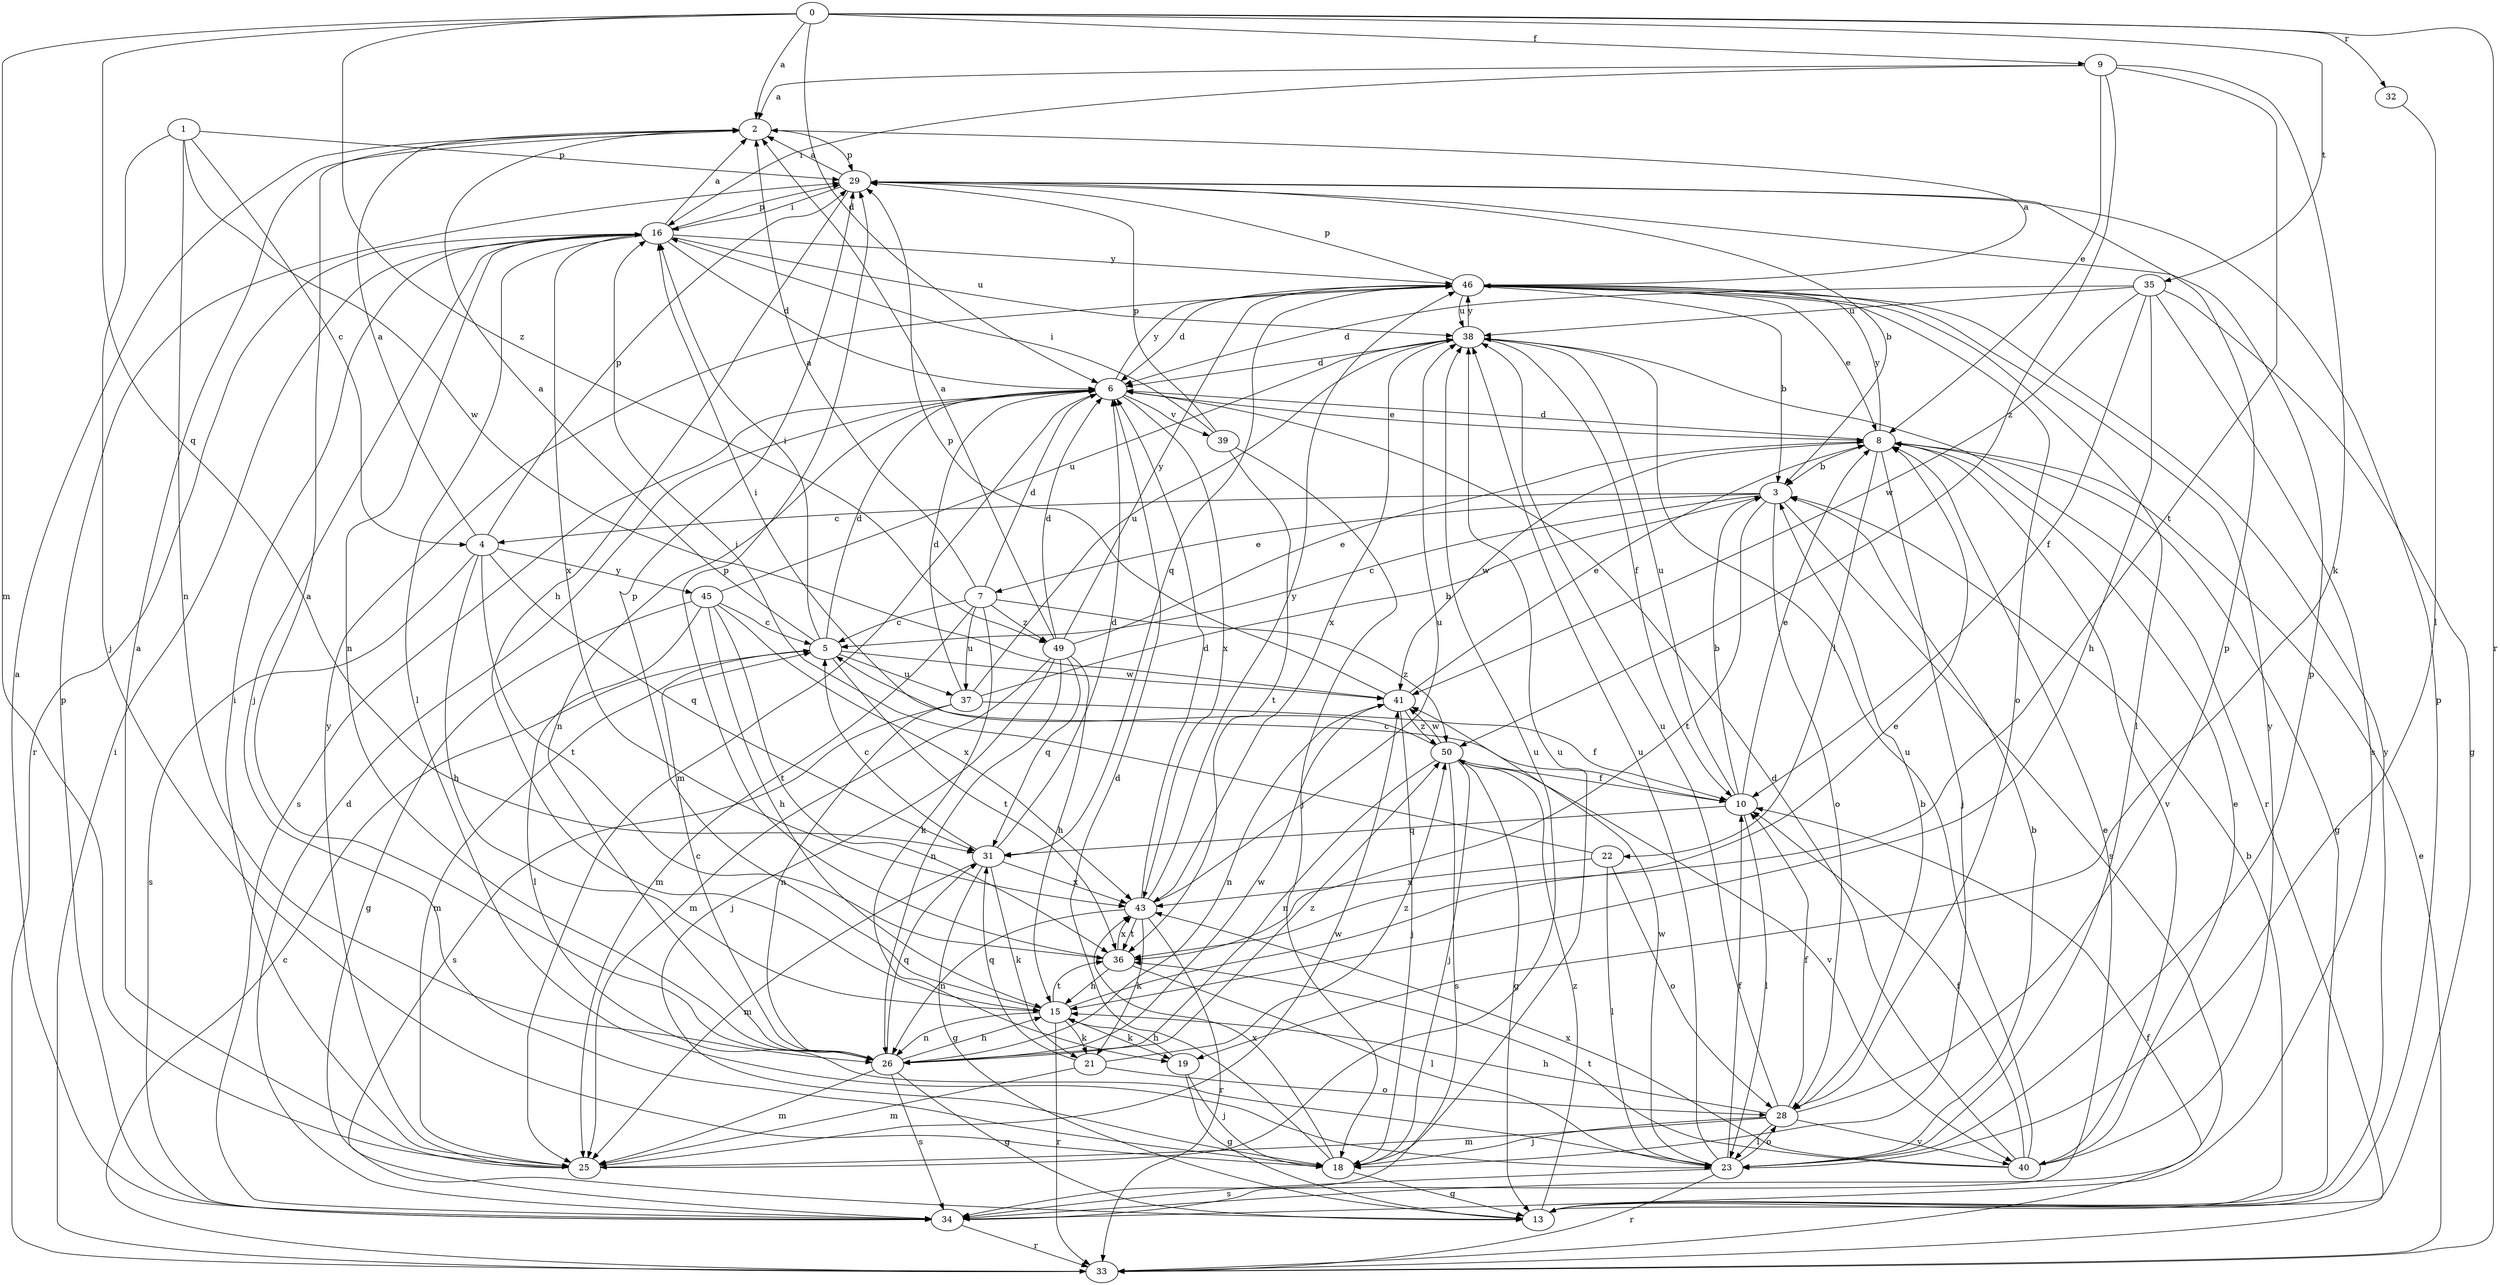 strict digraph  {
0;
1;
2;
3;
4;
5;
6;
7;
8;
9;
10;
13;
15;
16;
18;
19;
21;
22;
23;
25;
26;
28;
29;
31;
32;
33;
34;
35;
36;
37;
38;
39;
40;
41;
43;
45;
46;
49;
50;
0 -> 2  [label=a];
0 -> 6  [label=d];
0 -> 9  [label=f];
0 -> 25  [label=m];
0 -> 31  [label=q];
0 -> 32  [label=r];
0 -> 33  [label=r];
0 -> 35  [label=t];
0 -> 49  [label=z];
1 -> 4  [label=c];
1 -> 18  [label=j];
1 -> 26  [label=n];
1 -> 29  [label=p];
1 -> 41  [label=w];
2 -> 29  [label=p];
3 -> 4  [label=c];
3 -> 5  [label=c];
3 -> 7  [label=e];
3 -> 28  [label=o];
3 -> 34  [label=s];
3 -> 36  [label=t];
4 -> 2  [label=a];
4 -> 15  [label=h];
4 -> 29  [label=p];
4 -> 31  [label=q];
4 -> 34  [label=s];
4 -> 36  [label=t];
4 -> 45  [label=y];
5 -> 2  [label=a];
5 -> 6  [label=d];
5 -> 16  [label=i];
5 -> 25  [label=m];
5 -> 36  [label=t];
5 -> 37  [label=u];
5 -> 41  [label=w];
6 -> 8  [label=e];
6 -> 25  [label=m];
6 -> 26  [label=n];
6 -> 34  [label=s];
6 -> 39  [label=v];
6 -> 43  [label=x];
6 -> 46  [label=y];
7 -> 2  [label=a];
7 -> 5  [label=c];
7 -> 6  [label=d];
7 -> 19  [label=k];
7 -> 25  [label=m];
7 -> 37  [label=u];
7 -> 49  [label=z];
7 -> 50  [label=z];
8 -> 3  [label=b];
8 -> 6  [label=d];
8 -> 13  [label=g];
8 -> 18  [label=j];
8 -> 22  [label=l];
8 -> 40  [label=v];
8 -> 41  [label=w];
8 -> 46  [label=y];
9 -> 2  [label=a];
9 -> 8  [label=e];
9 -> 16  [label=i];
9 -> 19  [label=k];
9 -> 36  [label=t];
9 -> 50  [label=z];
10 -> 3  [label=b];
10 -> 5  [label=c];
10 -> 8  [label=e];
10 -> 23  [label=l];
10 -> 31  [label=q];
10 -> 38  [label=u];
13 -> 3  [label=b];
13 -> 29  [label=p];
13 -> 46  [label=y];
13 -> 50  [label=z];
15 -> 8  [label=e];
15 -> 19  [label=k];
15 -> 21  [label=k];
15 -> 26  [label=n];
15 -> 29  [label=p];
15 -> 33  [label=r];
15 -> 36  [label=t];
16 -> 2  [label=a];
16 -> 6  [label=d];
16 -> 18  [label=j];
16 -> 23  [label=l];
16 -> 26  [label=n];
16 -> 29  [label=p];
16 -> 33  [label=r];
16 -> 38  [label=u];
16 -> 43  [label=x];
16 -> 46  [label=y];
18 -> 6  [label=d];
18 -> 13  [label=g];
18 -> 38  [label=u];
18 -> 43  [label=x];
19 -> 13  [label=g];
19 -> 15  [label=h];
19 -> 18  [label=j];
21 -> 25  [label=m];
21 -> 28  [label=o];
21 -> 31  [label=q];
21 -> 50  [label=z];
22 -> 16  [label=i];
22 -> 23  [label=l];
22 -> 28  [label=o];
22 -> 43  [label=x];
23 -> 3  [label=b];
23 -> 10  [label=f];
23 -> 28  [label=o];
23 -> 29  [label=p];
23 -> 33  [label=r];
23 -> 34  [label=s];
23 -> 38  [label=u];
23 -> 41  [label=w];
25 -> 2  [label=a];
25 -> 16  [label=i];
25 -> 38  [label=u];
25 -> 41  [label=w];
25 -> 46  [label=y];
26 -> 2  [label=a];
26 -> 5  [label=c];
26 -> 13  [label=g];
26 -> 15  [label=h];
26 -> 25  [label=m];
26 -> 31  [label=q];
26 -> 34  [label=s];
26 -> 41  [label=w];
26 -> 50  [label=z];
28 -> 3  [label=b];
28 -> 10  [label=f];
28 -> 15  [label=h];
28 -> 18  [label=j];
28 -> 23  [label=l];
28 -> 25  [label=m];
28 -> 29  [label=p];
28 -> 38  [label=u];
28 -> 40  [label=v];
29 -> 2  [label=a];
29 -> 3  [label=b];
29 -> 15  [label=h];
29 -> 16  [label=i];
31 -> 5  [label=c];
31 -> 6  [label=d];
31 -> 13  [label=g];
31 -> 21  [label=k];
31 -> 25  [label=m];
31 -> 43  [label=x];
32 -> 23  [label=l];
33 -> 5  [label=c];
33 -> 8  [label=e];
33 -> 10  [label=f];
33 -> 16  [label=i];
34 -> 2  [label=a];
34 -> 6  [label=d];
34 -> 8  [label=e];
34 -> 29  [label=p];
34 -> 33  [label=r];
35 -> 6  [label=d];
35 -> 10  [label=f];
35 -> 13  [label=g];
35 -> 15  [label=h];
35 -> 34  [label=s];
35 -> 38  [label=u];
35 -> 41  [label=w];
36 -> 15  [label=h];
36 -> 23  [label=l];
36 -> 29  [label=p];
36 -> 43  [label=x];
37 -> 3  [label=b];
37 -> 6  [label=d];
37 -> 10  [label=f];
37 -> 26  [label=n];
37 -> 34  [label=s];
37 -> 38  [label=u];
38 -> 6  [label=d];
38 -> 10  [label=f];
38 -> 33  [label=r];
38 -> 43  [label=x];
38 -> 46  [label=y];
39 -> 16  [label=i];
39 -> 18  [label=j];
39 -> 29  [label=p];
39 -> 36  [label=t];
40 -> 6  [label=d];
40 -> 8  [label=e];
40 -> 10  [label=f];
40 -> 36  [label=t];
40 -> 38  [label=u];
40 -> 43  [label=x];
40 -> 46  [label=y];
41 -> 8  [label=e];
41 -> 18  [label=j];
41 -> 26  [label=n];
41 -> 29  [label=p];
41 -> 50  [label=z];
43 -> 6  [label=d];
43 -> 21  [label=k];
43 -> 26  [label=n];
43 -> 33  [label=r];
43 -> 36  [label=t];
43 -> 38  [label=u];
43 -> 46  [label=y];
45 -> 5  [label=c];
45 -> 13  [label=g];
45 -> 15  [label=h];
45 -> 23  [label=l];
45 -> 36  [label=t];
45 -> 38  [label=u];
45 -> 43  [label=x];
46 -> 2  [label=a];
46 -> 3  [label=b];
46 -> 6  [label=d];
46 -> 8  [label=e];
46 -> 23  [label=l];
46 -> 28  [label=o];
46 -> 29  [label=p];
46 -> 31  [label=q];
46 -> 38  [label=u];
49 -> 2  [label=a];
49 -> 6  [label=d];
49 -> 8  [label=e];
49 -> 15  [label=h];
49 -> 18  [label=j];
49 -> 25  [label=m];
49 -> 26  [label=n];
49 -> 31  [label=q];
49 -> 46  [label=y];
50 -> 10  [label=f];
50 -> 13  [label=g];
50 -> 16  [label=i];
50 -> 18  [label=j];
50 -> 26  [label=n];
50 -> 34  [label=s];
50 -> 40  [label=v];
50 -> 41  [label=w];
}
